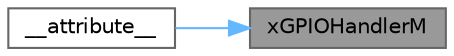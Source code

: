 digraph "xGPIOHandlerM"
{
 // LATEX_PDF_SIZE
  bgcolor="transparent";
  edge [fontname=Helvetica,fontsize=10,labelfontname=Helvetica,labelfontsize=10];
  node [fontname=Helvetica,fontsize=10,shape=box,height=0.2,width=0.4];
  rankdir="RL";
  Node1 [id="Node000001",label="xGPIOHandlerM",height=0.2,width=0.4,color="gray40", fillcolor="grey60", style="filled", fontcolor="black",tooltip="GPIO Port M Interrupt Handler."];
  Node1 -> Node2 [id="edge1_Node000001_Node000002",dir="back",color="steelblue1",style="solid",tooltip=" "];
  Node2 [id="Node000002",label="__attribute__",height=0.2,width=0.4,color="grey40", fillcolor="white", style="filled",URL="$startup__gcc_8c.html#ac301d0df9e7ae88a8033eb61344b22c5",tooltip=" "];
}
